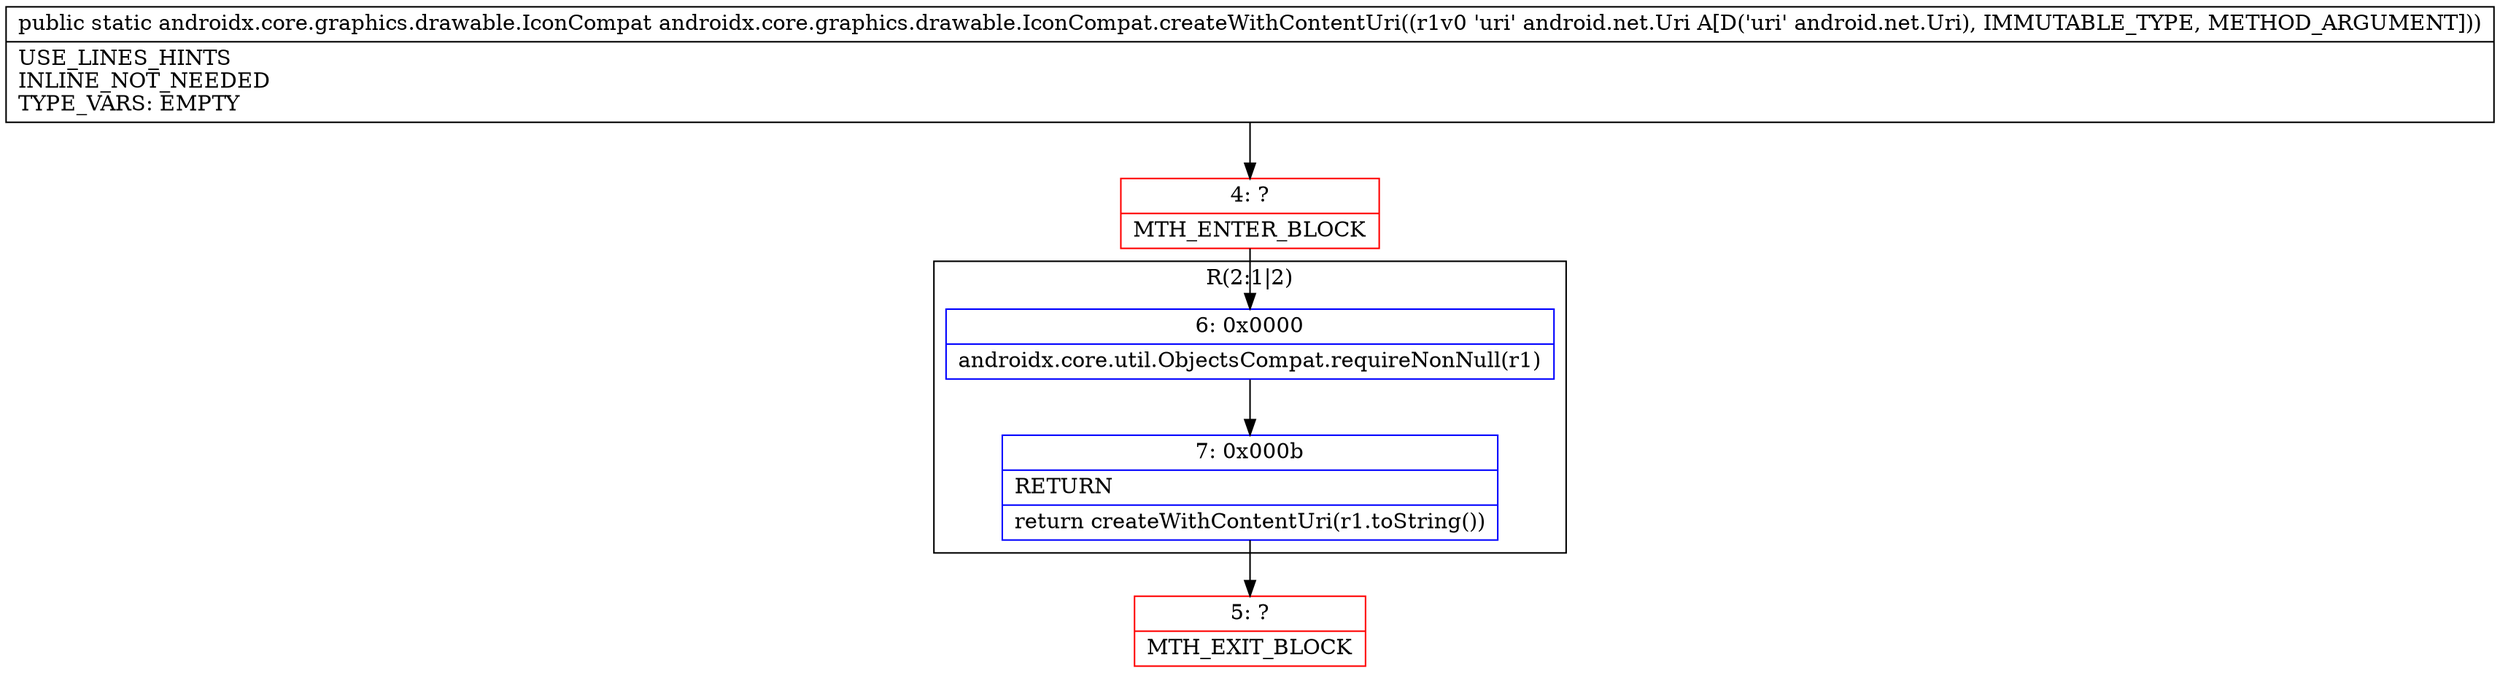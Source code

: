 digraph "CFG forandroidx.core.graphics.drawable.IconCompat.createWithContentUri(Landroid\/net\/Uri;)Landroidx\/core\/graphics\/drawable\/IconCompat;" {
subgraph cluster_Region_1916559667 {
label = "R(2:1|2)";
node [shape=record,color=blue];
Node_6 [shape=record,label="{6\:\ 0x0000|androidx.core.util.ObjectsCompat.requireNonNull(r1)\l}"];
Node_7 [shape=record,label="{7\:\ 0x000b|RETURN\l|return createWithContentUri(r1.toString())\l}"];
}
Node_4 [shape=record,color=red,label="{4\:\ ?|MTH_ENTER_BLOCK\l}"];
Node_5 [shape=record,color=red,label="{5\:\ ?|MTH_EXIT_BLOCK\l}"];
MethodNode[shape=record,label="{public static androidx.core.graphics.drawable.IconCompat androidx.core.graphics.drawable.IconCompat.createWithContentUri((r1v0 'uri' android.net.Uri A[D('uri' android.net.Uri), IMMUTABLE_TYPE, METHOD_ARGUMENT]))  | USE_LINES_HINTS\lINLINE_NOT_NEEDED\lTYPE_VARS: EMPTY\l}"];
MethodNode -> Node_4;Node_6 -> Node_7;
Node_7 -> Node_5;
Node_4 -> Node_6;
}


